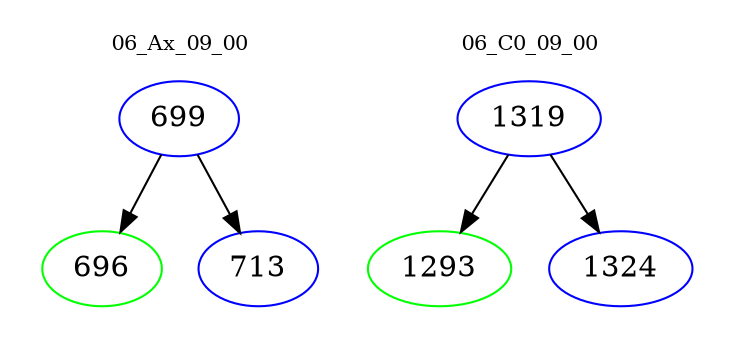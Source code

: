 digraph{
subgraph cluster_0 {
color = white
label = "06_Ax_09_00";
fontsize=10;
T0_699 [label="699", color="blue"]
T0_699 -> T0_696 [color="black"]
T0_696 [label="696", color="green"]
T0_699 -> T0_713 [color="black"]
T0_713 [label="713", color="blue"]
}
subgraph cluster_1 {
color = white
label = "06_C0_09_00";
fontsize=10;
T1_1319 [label="1319", color="blue"]
T1_1319 -> T1_1293 [color="black"]
T1_1293 [label="1293", color="green"]
T1_1319 -> T1_1324 [color="black"]
T1_1324 [label="1324", color="blue"]
}
}
